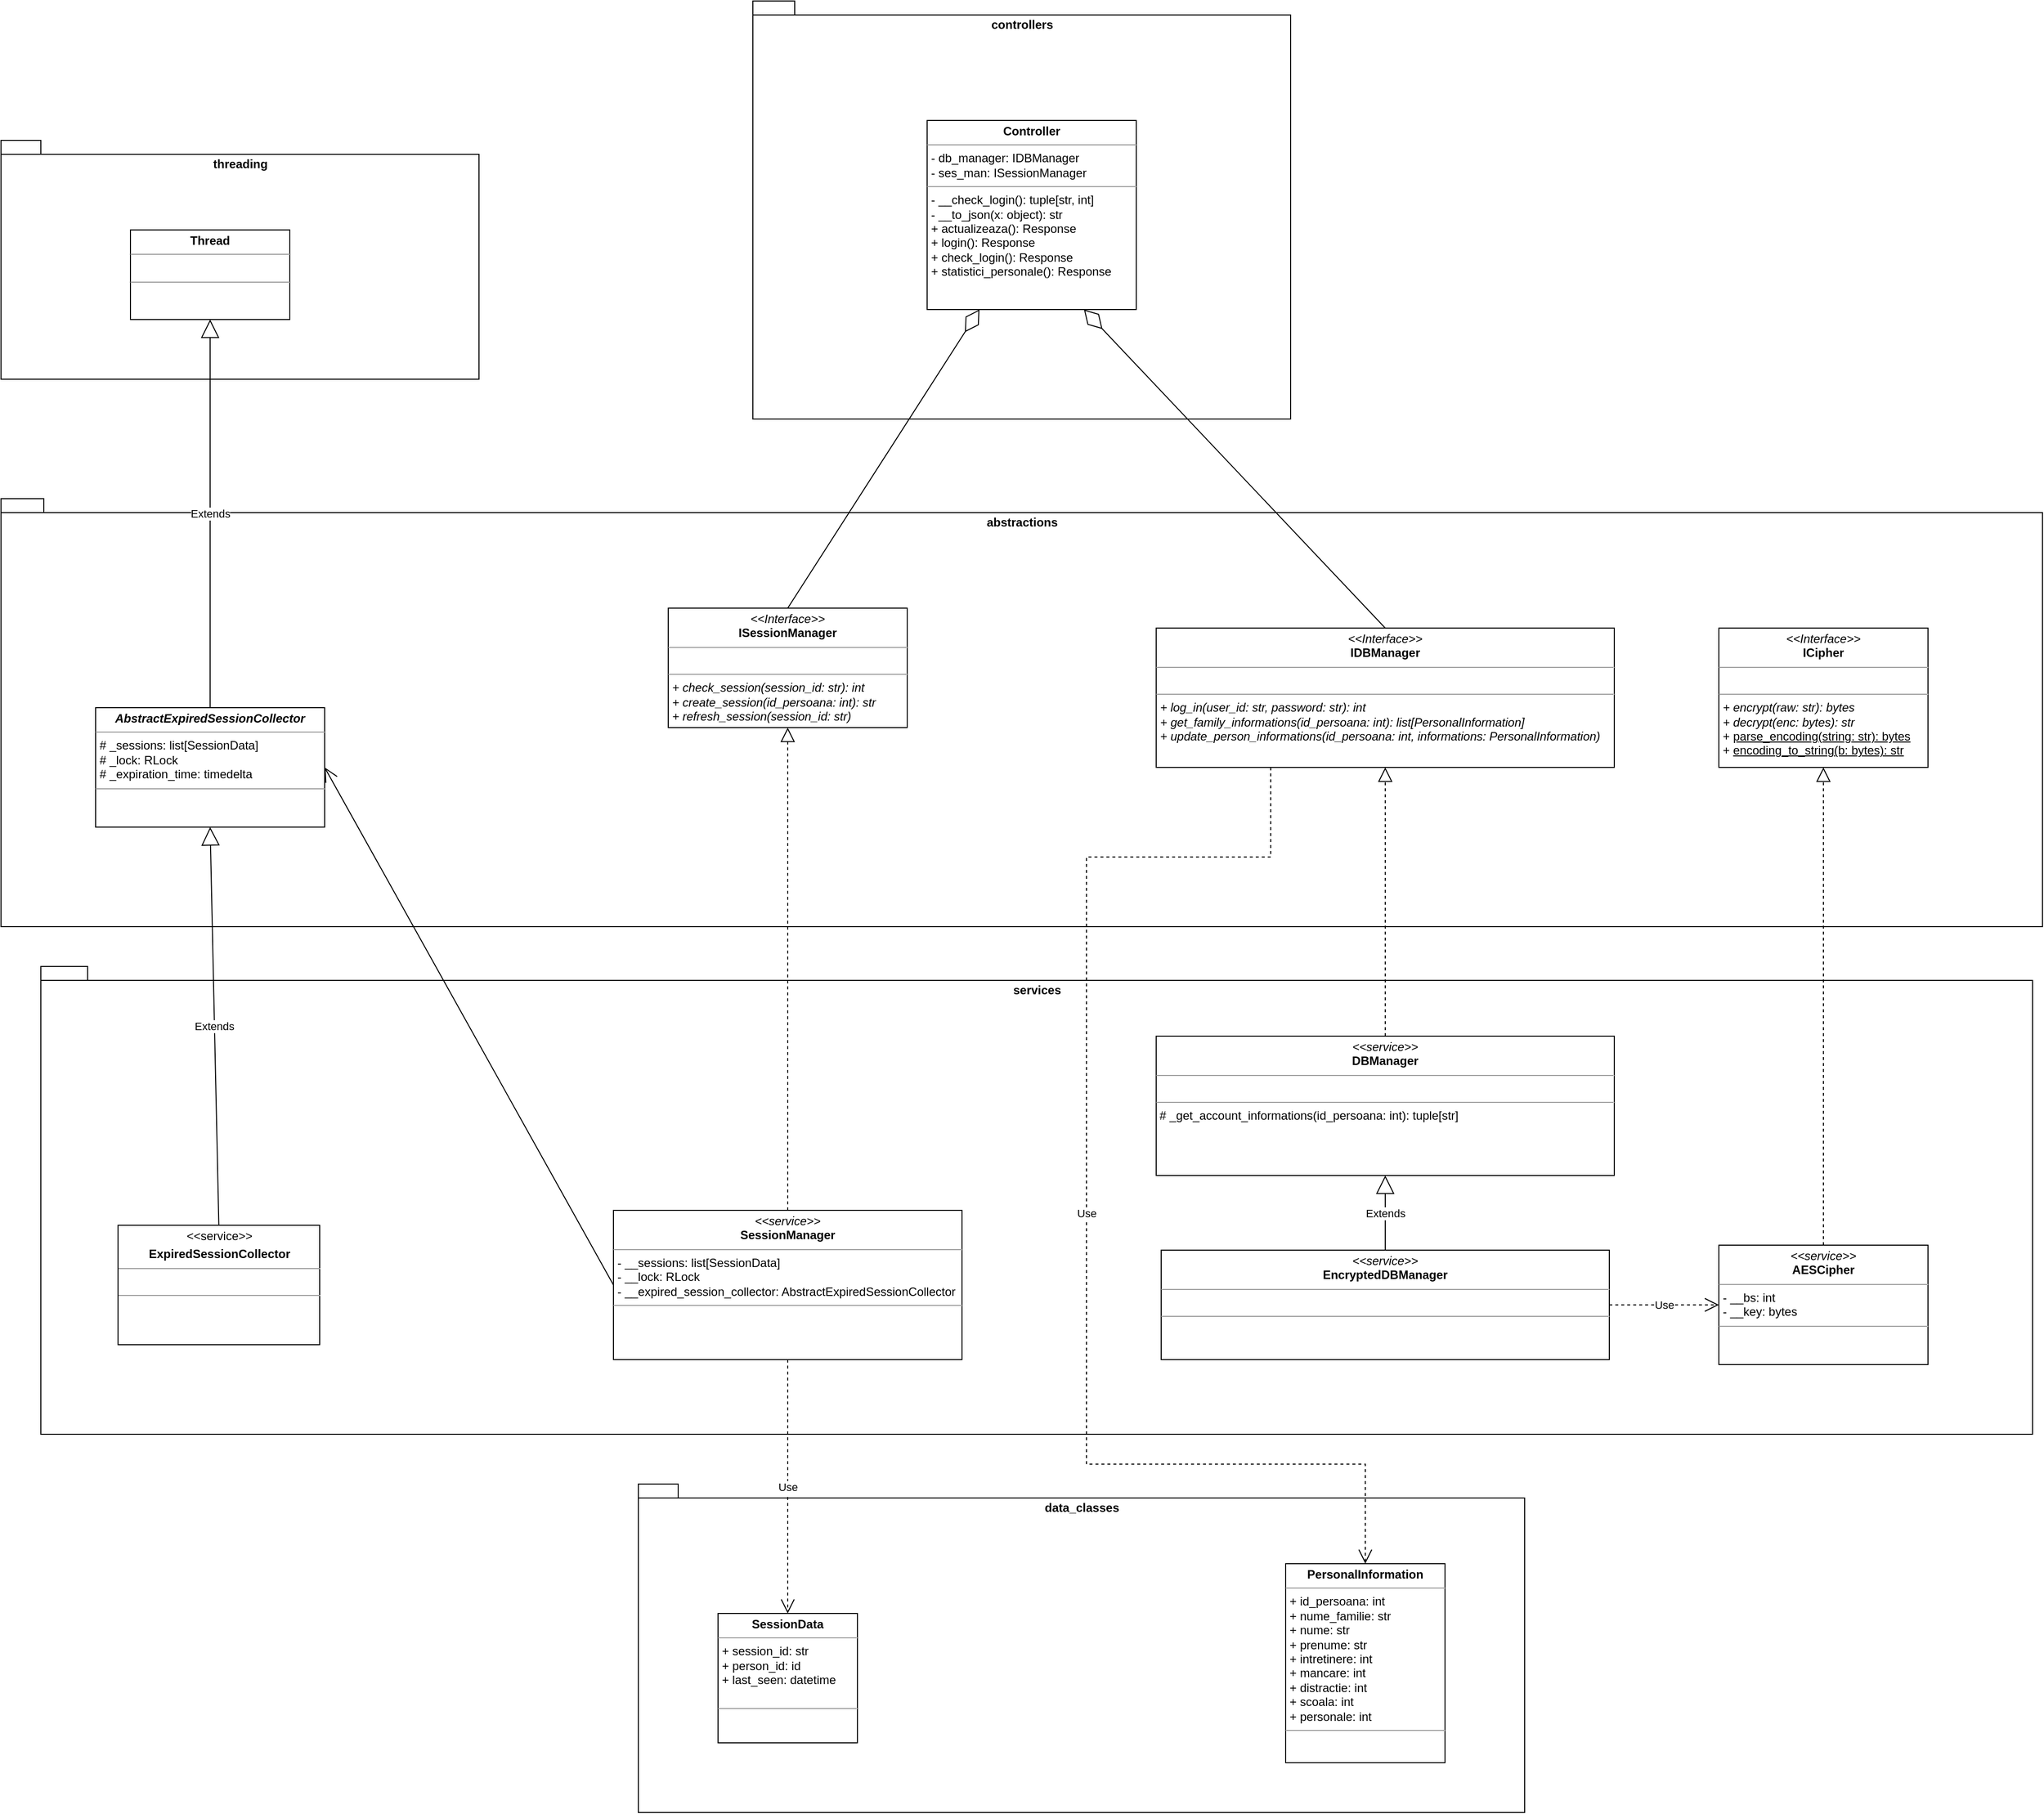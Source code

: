 <mxfile version="17.2.1" type="device"><diagram id="fcXIqIfyZeTPU58sAbdg" name="Page-1"><mxGraphModel dx="4147" dy="2137" grid="1" gridSize="10" guides="1" tooltips="1" connect="1" arrows="1" fold="1" page="0" pageScale="1" pageWidth="850" pageHeight="1100" math="0" shadow="0"><root><mxCell id="0"/><mxCell id="1" parent="0"/><mxCell id="D_Acc1ggunnZZ28niTnR-1" value="threading" style="shape=folder;fontStyle=1;spacingTop=10;tabWidth=40;tabHeight=14;tabPosition=left;html=1;fontColor=#000000;verticalAlign=top;" vertex="1" parent="1"><mxGeometry x="-870" y="20" width="480" height="240" as="geometry"/></mxCell><mxCell id="6nnLA-7AYWUTplGepX9P-90" value="controllers" style="shape=folder;fontStyle=1;spacingTop=10;tabWidth=40;tabHeight=14;tabPosition=left;html=1;fontColor=#000000;verticalAlign=top;" parent="1" vertex="1"><mxGeometry x="-115" y="-120" width="540" height="420" as="geometry"/></mxCell><mxCell id="6nnLA-7AYWUTplGepX9P-88" value="data_classes" style="shape=folder;fontStyle=1;spacingTop=10;tabWidth=40;tabHeight=14;tabPosition=left;html=1;fontColor=#000000;verticalAlign=top;" parent="1" vertex="1"><mxGeometry x="-230" y="1370" width="890" height="330" as="geometry"/></mxCell><mxCell id="6nnLA-7AYWUTplGepX9P-87" value="services" style="shape=folder;fontStyle=1;spacingTop=10;tabWidth=40;tabHeight=14;tabPosition=left;html=1;fontColor=#000000;verticalAlign=top;" parent="1" vertex="1"><mxGeometry x="-830" y="850" width="2000" height="470" as="geometry"/></mxCell><mxCell id="6nnLA-7AYWUTplGepX9P-86" value="abstractions" style="shape=folder;fontStyle=1;spacingTop=10;tabWidth=40;tabHeight=14;tabPosition=left;html=1;fontColor=#000000;verticalAlign=top;" parent="1" vertex="1"><mxGeometry x="-870" y="380" width="2050" height="430" as="geometry"/></mxCell><mxCell id="6nnLA-7AYWUTplGepX9P-2" value="&lt;p style=&quot;margin: 0px ; margin-top: 4px ; text-align: center&quot;&gt;&lt;i&gt;&amp;lt;&amp;lt;Interface&amp;gt;&amp;gt;&lt;/i&gt;&lt;br&gt;&lt;b&gt;IDBManager&lt;/b&gt;&lt;br&gt;&lt;/p&gt;&lt;hr size=&quot;1&quot;&gt;&lt;p style=&quot;margin: 0px ; margin-left: 4px&quot;&gt;&lt;br&gt;&lt;/p&gt;&lt;hr size=&quot;1&quot;&gt;&lt;p style=&quot;margin: 0px ; margin-left: 4px&quot;&gt;&lt;i&gt;+ log_in(user_id: str, password: str): int&lt;/i&gt;&lt;/p&gt;&lt;p style=&quot;margin: 0px ; margin-left: 4px&quot;&gt;&lt;i&gt;+ get_family_informations(id_persoana: int): list[PersonalInformation]&lt;br&gt;&lt;/i&gt;&lt;/p&gt;&lt;p style=&quot;margin: 0px ; margin-left: 4px&quot;&gt;&lt;i&gt;+ update_person_informations(id_persoana: int, informations: PersonalInformation)&lt;/i&gt;&lt;br&gt;&lt;/p&gt;" style="verticalAlign=top;align=left;overflow=fill;fontSize=12;fontFamily=Helvetica;html=1;" parent="1" vertex="1"><mxGeometry x="290" y="510" width="460" height="140" as="geometry"/></mxCell><mxCell id="6nnLA-7AYWUTplGepX9P-4" value="" style="endArrow=block;dashed=1;endFill=0;endSize=12;html=1;rounded=0;entryX=0.5;entryY=1;entryDx=0;entryDy=0;exitX=0.5;exitY=0;exitDx=0;exitDy=0;" parent="1" source="6nnLA-7AYWUTplGepX9P-15" target="6nnLA-7AYWUTplGepX9P-2" edge="1"><mxGeometry width="160" relative="1" as="geometry"><mxPoint x="505" y="760" as="sourcePoint"/><mxPoint x="455" y="500" as="targetPoint"/></mxGeometry></mxCell><mxCell id="6nnLA-7AYWUTplGepX9P-5" value="&lt;p style=&quot;margin: 0px ; margin-top: 4px ; text-align: center&quot;&gt;&lt;i&gt;&amp;lt;&amp;lt;Interface&amp;gt;&amp;gt;&lt;/i&gt;&lt;br&gt;&lt;b&gt;ICipher&lt;/b&gt;&lt;br&gt;&lt;/p&gt;&lt;hr size=&quot;1&quot;&gt;&lt;p style=&quot;margin: 0px ; margin-left: 4px&quot;&gt;&lt;br&gt;&lt;/p&gt;&lt;hr size=&quot;1&quot;&gt;&lt;p style=&quot;margin: 0px ; margin-left: 4px&quot;&gt;&lt;i&gt;+ encrypt(raw: str): bytes&lt;/i&gt;&lt;/p&gt;&lt;p style=&quot;margin: 0px ; margin-left: 4px&quot;&gt;&lt;i&gt;+ decrypt(enc: bytes): str&lt;/i&gt;&lt;/p&gt;&lt;p style=&quot;margin: 0px ; margin-left: 4px&quot;&gt;+ &lt;u&gt;parse_encoding(string: str): bytes&lt;/u&gt;&lt;/p&gt;&lt;p style=&quot;margin: 0px ; margin-left: 4px&quot;&gt;+ &lt;u&gt;encoding_to_string(b: bytes): str&lt;/u&gt;&lt;br&gt;&lt;/p&gt;" style="verticalAlign=top;align=left;overflow=fill;fontSize=12;fontFamily=Helvetica;html=1;" parent="1" vertex="1"><mxGeometry x="855" y="510" width="210" height="140" as="geometry"/></mxCell><mxCell id="6nnLA-7AYWUTplGepX9P-6" value="&lt;p style=&quot;margin: 0px ; margin-top: 4px ; text-align: center&quot;&gt;&lt;i&gt;&amp;lt;&amp;lt;service&amp;gt;&amp;gt;&lt;/i&gt;&lt;br&gt;&lt;b&gt;AESCipher&lt;/b&gt;&lt;br&gt;&lt;/p&gt;&lt;hr size=&quot;1&quot;&gt;&lt;p style=&quot;margin: 0px ; margin-left: 4px&quot;&gt;- __bs: int&lt;/p&gt;&lt;p style=&quot;margin: 0px ; margin-left: 4px&quot;&gt;- __key: bytes&lt;br&gt;&lt;/p&gt;&lt;hr size=&quot;1&quot;&gt;" style="verticalAlign=top;align=left;overflow=fill;fontSize=12;fontFamily=Helvetica;html=1;" parent="1" vertex="1"><mxGeometry x="855" y="1130" width="210" height="120" as="geometry"/></mxCell><mxCell id="6nnLA-7AYWUTplGepX9P-7" value="" style="endArrow=block;dashed=1;endFill=0;endSize=12;html=1;rounded=0;entryX=0.5;entryY=1;entryDx=0;entryDy=0;exitX=0.5;exitY=0;exitDx=0;exitDy=0;" parent="1" source="6nnLA-7AYWUTplGepX9P-6" target="6nnLA-7AYWUTplGepX9P-5" edge="1"><mxGeometry width="160" relative="1" as="geometry"><mxPoint x="505" y="1180" as="sourcePoint"/><mxPoint x="505" y="830" as="targetPoint"/></mxGeometry></mxCell><mxCell id="6nnLA-7AYWUTplGepX9P-9" value="&lt;p style=&quot;margin: 0px ; margin-top: 4px ; text-align: center&quot;&gt;&lt;i&gt;&amp;lt;&amp;lt;service&amp;gt;&amp;gt;&lt;/i&gt;&lt;br&gt;&lt;b&gt;EncryptedDBManager&lt;/b&gt;&lt;br&gt;&lt;/p&gt;&lt;hr size=&quot;1&quot;&gt;&lt;p style=&quot;margin: 0px ; margin-left: 4px&quot;&gt;&lt;br&gt;&lt;/p&gt;&lt;hr size=&quot;1&quot;&gt;" style="verticalAlign=top;align=left;overflow=fill;fontSize=12;fontFamily=Helvetica;html=1;" parent="1" vertex="1"><mxGeometry x="295" y="1135" width="450" height="110" as="geometry"/></mxCell><mxCell id="6nnLA-7AYWUTplGepX9P-10" value="Use" style="endArrow=open;endSize=12;dashed=1;html=1;rounded=0;entryX=0;entryY=0.5;entryDx=0;entryDy=0;exitX=1;exitY=0.5;exitDx=0;exitDy=0;" parent="1" source="6nnLA-7AYWUTplGepX9P-9" target="6nnLA-7AYWUTplGepX9P-6" edge="1"><mxGeometry width="160" relative="1" as="geometry"><mxPoint x="-215" y="750" as="sourcePoint"/><mxPoint x="-55" y="750" as="targetPoint"/></mxGeometry></mxCell><mxCell id="6nnLA-7AYWUTplGepX9P-13" value="Extends" style="endArrow=block;endSize=16;endFill=0;html=1;rounded=0;entryX=0.5;entryY=1;entryDx=0;entryDy=0;exitX=0.5;exitY=0;exitDx=0;exitDy=0;" parent="1" source="6nnLA-7AYWUTplGepX9P-9" target="6nnLA-7AYWUTplGepX9P-15" edge="1"><mxGeometry width="160" relative="1" as="geometry"><mxPoint x="-215" y="830" as="sourcePoint"/><mxPoint x="505" y="1035" as="targetPoint"/></mxGeometry></mxCell><mxCell id="6nnLA-7AYWUTplGepX9P-15" value="&lt;p style=&quot;margin: 0px ; margin-top: 4px ; text-align: center&quot;&gt;&lt;i&gt;&amp;lt;&amp;lt;service&amp;gt;&amp;gt;&lt;/i&gt;&lt;br&gt;&lt;b&gt;DBManager&lt;/b&gt;&lt;br&gt;&lt;/p&gt;&lt;hr size=&quot;1&quot;&gt;&lt;p style=&quot;margin: 0px ; margin-left: 4px&quot;&gt;&lt;br&gt;&lt;/p&gt;&lt;hr size=&quot;1&quot;&gt;&amp;nbsp;# _get_account_informations(id_persoana: int): tuple[str]" style="verticalAlign=top;align=left;overflow=fill;fontSize=12;fontFamily=Helvetica;html=1;" parent="1" vertex="1"><mxGeometry x="290" y="920" width="460" height="140" as="geometry"/></mxCell><mxCell id="6nnLA-7AYWUTplGepX9P-69" value="&lt;p style=&quot;margin: 0px ; margin-top: 4px ; text-align: center&quot;&gt;&lt;i&gt;&amp;lt;&amp;lt;Interface&amp;gt;&amp;gt;&lt;/i&gt;&lt;br&gt;&lt;b&gt;ISessionManager&lt;/b&gt;&lt;br&gt;&lt;/p&gt;&lt;hr size=&quot;1&quot;&gt;&lt;p style=&quot;margin: 0px ; margin-left: 4px&quot;&gt;&lt;br&gt;&lt;/p&gt;&lt;hr size=&quot;1&quot;&gt;&lt;p style=&quot;margin: 0px ; margin-left: 4px&quot;&gt;&lt;i&gt;+ check_session(session_id: str): int&lt;/i&gt;&lt;/p&gt;&lt;p style=&quot;margin: 0px ; margin-left: 4px&quot;&gt;&lt;i&gt;+ create_session(id_persoana: int): str&lt;/i&gt;&lt;/p&gt;&lt;p style=&quot;margin: 0px ; margin-left: 4px&quot;&gt;&lt;i&gt;+ refresh_session(session_id: str)&lt;br&gt;&lt;/i&gt;&lt;/p&gt;" style="verticalAlign=top;align=left;overflow=fill;fontSize=12;fontFamily=Helvetica;html=1;" parent="1" vertex="1"><mxGeometry x="-200" y="490" width="240" height="120" as="geometry"/></mxCell><mxCell id="6nnLA-7AYWUTplGepX9P-70" value="&lt;p style=&quot;margin: 0px ; margin-top: 4px ; text-align: center&quot;&gt;&lt;i&gt;&amp;lt;&amp;lt;service&amp;gt;&amp;gt;&lt;/i&gt;&lt;br&gt;&lt;b&gt;SessionManager&lt;/b&gt;&lt;br&gt;&lt;/p&gt;&lt;hr size=&quot;1&quot;&gt;&lt;p style=&quot;margin: 0px ; margin-left: 4px&quot;&gt;- __sessions: list[SessionData]&lt;br&gt;&lt;/p&gt;&lt;p style=&quot;margin: 0px ; margin-left: 4px&quot;&gt;- __lock: RLock&lt;/p&gt;&lt;p style=&quot;margin: 0px ; margin-left: 4px&quot;&gt;- __expired_session_collector: AbstractExpiredSessionCollector&lt;br&gt;&lt;/p&gt;&lt;hr size=&quot;1&quot;&gt;&amp;nbsp;" style="verticalAlign=top;align=left;overflow=fill;fontSize=12;fontFamily=Helvetica;html=1;" parent="1" vertex="1"><mxGeometry x="-255" y="1095" width="350" height="150" as="geometry"/></mxCell><mxCell id="6nnLA-7AYWUTplGepX9P-71" value="" style="endArrow=block;dashed=1;endFill=0;endSize=12;html=1;rounded=0;entryX=0.5;entryY=1;entryDx=0;entryDy=0;exitX=0.5;exitY=0;exitDx=0;exitDy=0;" parent="1" source="6nnLA-7AYWUTplGepX9P-70" target="6nnLA-7AYWUTplGepX9P-69" edge="1"><mxGeometry width="160" relative="1" as="geometry"><mxPoint x="525" y="1030" as="sourcePoint"/><mxPoint x="525" y="650" as="targetPoint"/></mxGeometry></mxCell><mxCell id="6nnLA-7AYWUTplGepX9P-72" value="&lt;p style=&quot;margin: 0px ; margin-top: 4px ; text-align: center&quot;&gt;&lt;i&gt;&lt;b&gt;AbstractExpiredSessionCollector&lt;/b&gt;&lt;/i&gt;&lt;br&gt;&lt;/p&gt;&lt;hr size=&quot;1&quot;&gt;&lt;p style=&quot;margin: 0px ; margin-left: 4px&quot;&gt;# _sessions: list[SessionData]&lt;/p&gt;&lt;p style=&quot;margin: 0px ; margin-left: 4px&quot;&gt;# _lock: RLock&lt;/p&gt;&lt;p style=&quot;margin: 0px ; margin-left: 4px&quot;&gt;# _expiration_time: timedelta&lt;br&gt;&lt;/p&gt;&lt;hr size=&quot;1&quot;&gt;&lt;p style=&quot;margin: 0px ; margin-left: 4px&quot;&gt;&lt;br&gt;&lt;/p&gt;" style="verticalAlign=top;align=left;overflow=fill;fontSize=12;fontFamily=Helvetica;html=1;fontColor=#000000;" parent="1" vertex="1"><mxGeometry x="-775" y="590" width="230" height="120" as="geometry"/></mxCell><mxCell id="6nnLA-7AYWUTplGepX9P-77" value="&lt;p style=&quot;margin: 0px ; margin-top: 4px ; text-align: center&quot;&gt;&lt;b&gt;Thread&lt;/b&gt;&lt;/p&gt;&lt;hr size=&quot;1&quot;&gt;&lt;p style=&quot;margin: 0px ; margin-left: 4px&quot;&gt;&lt;br&gt;&lt;/p&gt;&lt;hr size=&quot;1&quot;&gt;&lt;p style=&quot;margin: 0px ; margin-left: 4px&quot;&gt;&lt;br&gt;&lt;/p&gt;" style="verticalAlign=top;align=left;overflow=fill;fontSize=12;fontFamily=Helvetica;html=1;fontColor=#000000;" parent="1" vertex="1"><mxGeometry x="-740" y="110" width="160" height="90" as="geometry"/></mxCell><mxCell id="6nnLA-7AYWUTplGepX9P-78" value="Extends" style="endArrow=block;endSize=16;endFill=0;html=1;rounded=0;fontColor=#000000;entryX=0.5;entryY=1;entryDx=0;entryDy=0;exitX=0.5;exitY=0;exitDx=0;exitDy=0;" parent="1" source="6nnLA-7AYWUTplGepX9P-72" target="6nnLA-7AYWUTplGepX9P-77" edge="1"><mxGeometry width="160" relative="1" as="geometry"><mxPoint x="-230" y="720" as="sourcePoint"/><mxPoint x="-70" y="720" as="targetPoint"/></mxGeometry></mxCell><mxCell id="6nnLA-7AYWUTplGepX9P-79" value="&lt;p style=&quot;margin: 0px ; margin-top: 4px ; text-align: center&quot;&gt;&amp;lt;&amp;lt;service&amp;gt;&amp;gt;&lt;b&gt;&lt;br&gt;&lt;/b&gt;&lt;/p&gt;&lt;p style=&quot;margin: 0px ; margin-top: 4px ; text-align: center&quot;&gt;&lt;b&gt;ExpiredSessionCollector&lt;/b&gt;&lt;br&gt;&lt;/p&gt;&lt;hr size=&quot;1&quot;&gt;&lt;br&gt;&lt;hr size=&quot;1&quot;&gt;&lt;p style=&quot;margin: 0px ; margin-left: 4px&quot;&gt;&lt;br&gt;&lt;/p&gt;" style="verticalAlign=top;align=left;overflow=fill;fontSize=12;fontFamily=Helvetica;html=1;fontColor=#000000;" parent="1" vertex="1"><mxGeometry x="-752.5" y="1110" width="202.5" height="120" as="geometry"/></mxCell><mxCell id="6nnLA-7AYWUTplGepX9P-80" value="Extends" style="endArrow=block;endSize=16;endFill=0;html=1;rounded=0;fontColor=#000000;entryX=0.5;entryY=1;entryDx=0;entryDy=0;exitX=0.5;exitY=0;exitDx=0;exitDy=0;" parent="1" source="6nnLA-7AYWUTplGepX9P-79" target="6nnLA-7AYWUTplGepX9P-72" edge="1"><mxGeometry width="160" relative="1" as="geometry"><mxPoint x="-650" y="680" as="sourcePoint"/><mxPoint x="-650" y="560" as="targetPoint"/></mxGeometry></mxCell><mxCell id="6nnLA-7AYWUTplGepX9P-81" value="" style="endArrow=open;endFill=1;endSize=12;html=1;rounded=0;fontColor=#000000;entryX=1;entryY=0.5;entryDx=0;entryDy=0;exitX=0;exitY=0.5;exitDx=0;exitDy=0;" parent="1" source="6nnLA-7AYWUTplGepX9P-70" target="6nnLA-7AYWUTplGepX9P-72" edge="1"><mxGeometry width="160" relative="1" as="geometry"><mxPoint x="-160" y="770" as="sourcePoint"/><mxPoint y="770" as="targetPoint"/></mxGeometry></mxCell><mxCell id="6nnLA-7AYWUTplGepX9P-82" value="&lt;p style=&quot;margin: 0px ; margin-top: 4px ; text-align: center&quot;&gt;&lt;b&gt;PersonalInformation&lt;/b&gt;&lt;/p&gt;&lt;hr size=&quot;1&quot;&gt;&lt;p style=&quot;margin: 0px ; margin-left: 4px&quot;&gt;+ id_persoana: int&lt;/p&gt;&lt;p style=&quot;margin: 0px ; margin-left: 4px&quot;&gt;+ nume_familie: str&lt;/p&gt;&lt;p style=&quot;margin: 0px ; margin-left: 4px&quot;&gt;+ nume: str&lt;/p&gt;&lt;p style=&quot;margin: 0px ; margin-left: 4px&quot;&gt;+ prenume: str&lt;/p&gt;&lt;p style=&quot;margin: 0px ; margin-left: 4px&quot;&gt;+ intretinere: int&lt;/p&gt;&lt;p style=&quot;margin: 0px ; margin-left: 4px&quot;&gt;+ mancare: int&lt;/p&gt;&lt;p style=&quot;margin: 0px ; margin-left: 4px&quot;&gt;+ distractie: int&lt;/p&gt;&lt;p style=&quot;margin: 0px ; margin-left: 4px&quot;&gt;+ scoala: int&lt;/p&gt;&lt;p style=&quot;margin: 0px ; margin-left: 4px&quot;&gt;+ personale: int&lt;br&gt;&lt;/p&gt;&lt;p style=&quot;margin: 0px ; margin-left: 4px&quot;&gt;&lt;/p&gt;&lt;hr size=&quot;1&quot;&gt;&lt;p style=&quot;margin: 0px ; margin-left: 4px&quot;&gt;&lt;br&gt;&lt;/p&gt;" style="verticalAlign=top;align=left;overflow=fill;fontSize=12;fontFamily=Helvetica;html=1;fontColor=#000000;" parent="1" vertex="1"><mxGeometry x="420" y="1450" width="160" height="200" as="geometry"/></mxCell><mxCell id="6nnLA-7AYWUTplGepX9P-83" value="&lt;p style=&quot;margin: 0px ; margin-top: 4px ; text-align: center&quot;&gt;&lt;b&gt;SessionData&lt;/b&gt;&lt;/p&gt;&lt;hr size=&quot;1&quot;&gt;&lt;p style=&quot;margin: 0px ; margin-left: 4px&quot;&gt;+ session_id: str&lt;br&gt;&lt;/p&gt;&lt;p style=&quot;margin: 0px ; margin-left: 4px&quot;&gt;+ person_id: id&lt;/p&gt;&lt;p style=&quot;margin: 0px ; margin-left: 4px&quot;&gt;+ last_seen: datetime&lt;br&gt;&lt;/p&gt;&lt;br&gt;&lt;p style=&quot;margin: 0px ; margin-left: 4px&quot;&gt;&lt;/p&gt;&lt;hr size=&quot;1&quot;&gt;&lt;p style=&quot;margin: 0px ; margin-left: 4px&quot;&gt;&lt;br&gt;&lt;/p&gt;" style="verticalAlign=top;align=left;overflow=fill;fontSize=12;fontFamily=Helvetica;html=1;fontColor=#000000;" parent="1" vertex="1"><mxGeometry x="-150" y="1500" width="140" height="130" as="geometry"/></mxCell><mxCell id="6nnLA-7AYWUTplGepX9P-84" value="Use" style="endArrow=open;endSize=12;dashed=1;html=1;rounded=0;fontColor=#000000;entryX=0.5;entryY=0;entryDx=0;entryDy=0;exitX=0.25;exitY=1;exitDx=0;exitDy=0;" parent="1" source="6nnLA-7AYWUTplGepX9P-2" target="6nnLA-7AYWUTplGepX9P-82" edge="1"><mxGeometry width="160" relative="1" as="geometry"><mxPoint x="520" y="870" as="sourcePoint"/><mxPoint x="680" y="870" as="targetPoint"/><Array as="points"><mxPoint x="405" y="740"/><mxPoint x="220" y="740"/><mxPoint x="220" y="1350"/><mxPoint x="500" y="1350"/></Array></mxGeometry></mxCell><mxCell id="6nnLA-7AYWUTplGepX9P-85" value="Use" style="endArrow=open;endSize=12;dashed=1;html=1;rounded=0;fontColor=#000000;entryX=0.5;entryY=0;entryDx=0;entryDy=0;exitX=0.5;exitY=1;exitDx=0;exitDy=0;" parent="1" source="6nnLA-7AYWUTplGepX9P-70" target="6nnLA-7AYWUTplGepX9P-83" edge="1"><mxGeometry width="160" relative="1" as="geometry"><mxPoint x="-430" y="1320" as="sourcePoint"/><mxPoint x="-270" y="1320" as="targetPoint"/></mxGeometry></mxCell><mxCell id="6nnLA-7AYWUTplGepX9P-91" value="&lt;p style=&quot;margin: 0px ; margin-top: 4px ; text-align: center&quot;&gt;&lt;b&gt;Controller&lt;/b&gt;&lt;/p&gt;&lt;hr size=&quot;1&quot;&gt;&lt;p style=&quot;margin: 0px ; margin-left: 4px&quot;&gt;- db_manager: IDBManager&lt;/p&gt;&lt;p style=&quot;margin: 0px ; margin-left: 4px&quot;&gt;- ses_man: ISessionManager&lt;br&gt;&lt;/p&gt;&lt;hr size=&quot;1&quot;&gt;&lt;p style=&quot;margin: 0px ; margin-left: 4px&quot;&gt;- __check_login(): tuple[str, int]&lt;/p&gt;&lt;p style=&quot;margin: 0px ; margin-left: 4px&quot;&gt;- __to_json(x: object): str&lt;br&gt;&lt;/p&gt;&lt;p style=&quot;margin: 0px ; margin-left: 4px&quot;&gt;+ actualizeaza(): Response&lt;/p&gt;&lt;p style=&quot;margin: 0px ; margin-left: 4px&quot;&gt;+ login(): Response&lt;/p&gt;&lt;p style=&quot;margin: 0px ; margin-left: 4px&quot;&gt;+ check_login(): Response&lt;/p&gt;&lt;p style=&quot;margin: 0px ; margin-left: 4px&quot;&gt;+ statistici_personale(): Response&lt;/p&gt;" style="verticalAlign=top;align=left;overflow=fill;fontSize=12;fontFamily=Helvetica;html=1;fontColor=#000000;" parent="1" vertex="1"><mxGeometry x="60" width="210" height="190" as="geometry"/></mxCell><mxCell id="6nnLA-7AYWUTplGepX9P-92" value="" style="endArrow=diamondThin;endFill=0;endSize=24;html=1;rounded=0;fontColor=#000000;entryX=0.25;entryY=1;entryDx=0;entryDy=0;exitX=0.5;exitY=0;exitDx=0;exitDy=0;" parent="1" source="6nnLA-7AYWUTplGepX9P-69" target="6nnLA-7AYWUTplGepX9P-91" edge="1"><mxGeometry width="160" relative="1" as="geometry"><mxPoint x="-150" y="390" as="sourcePoint"/><mxPoint x="10" y="390" as="targetPoint"/></mxGeometry></mxCell><mxCell id="6nnLA-7AYWUTplGepX9P-93" value="" style="endArrow=diamondThin;endFill=0;endSize=24;html=1;rounded=0;fontColor=#000000;entryX=0.75;entryY=1;entryDx=0;entryDy=0;exitX=0.5;exitY=0;exitDx=0;exitDy=0;" parent="1" source="6nnLA-7AYWUTplGepX9P-2" target="6nnLA-7AYWUTplGepX9P-91" edge="1"><mxGeometry width="160" relative="1" as="geometry"><mxPoint x="-70.0" y="500" as="sourcePoint"/><mxPoint x="100.0" y="210" as="targetPoint"/></mxGeometry></mxCell></root></mxGraphModel></diagram></mxfile>